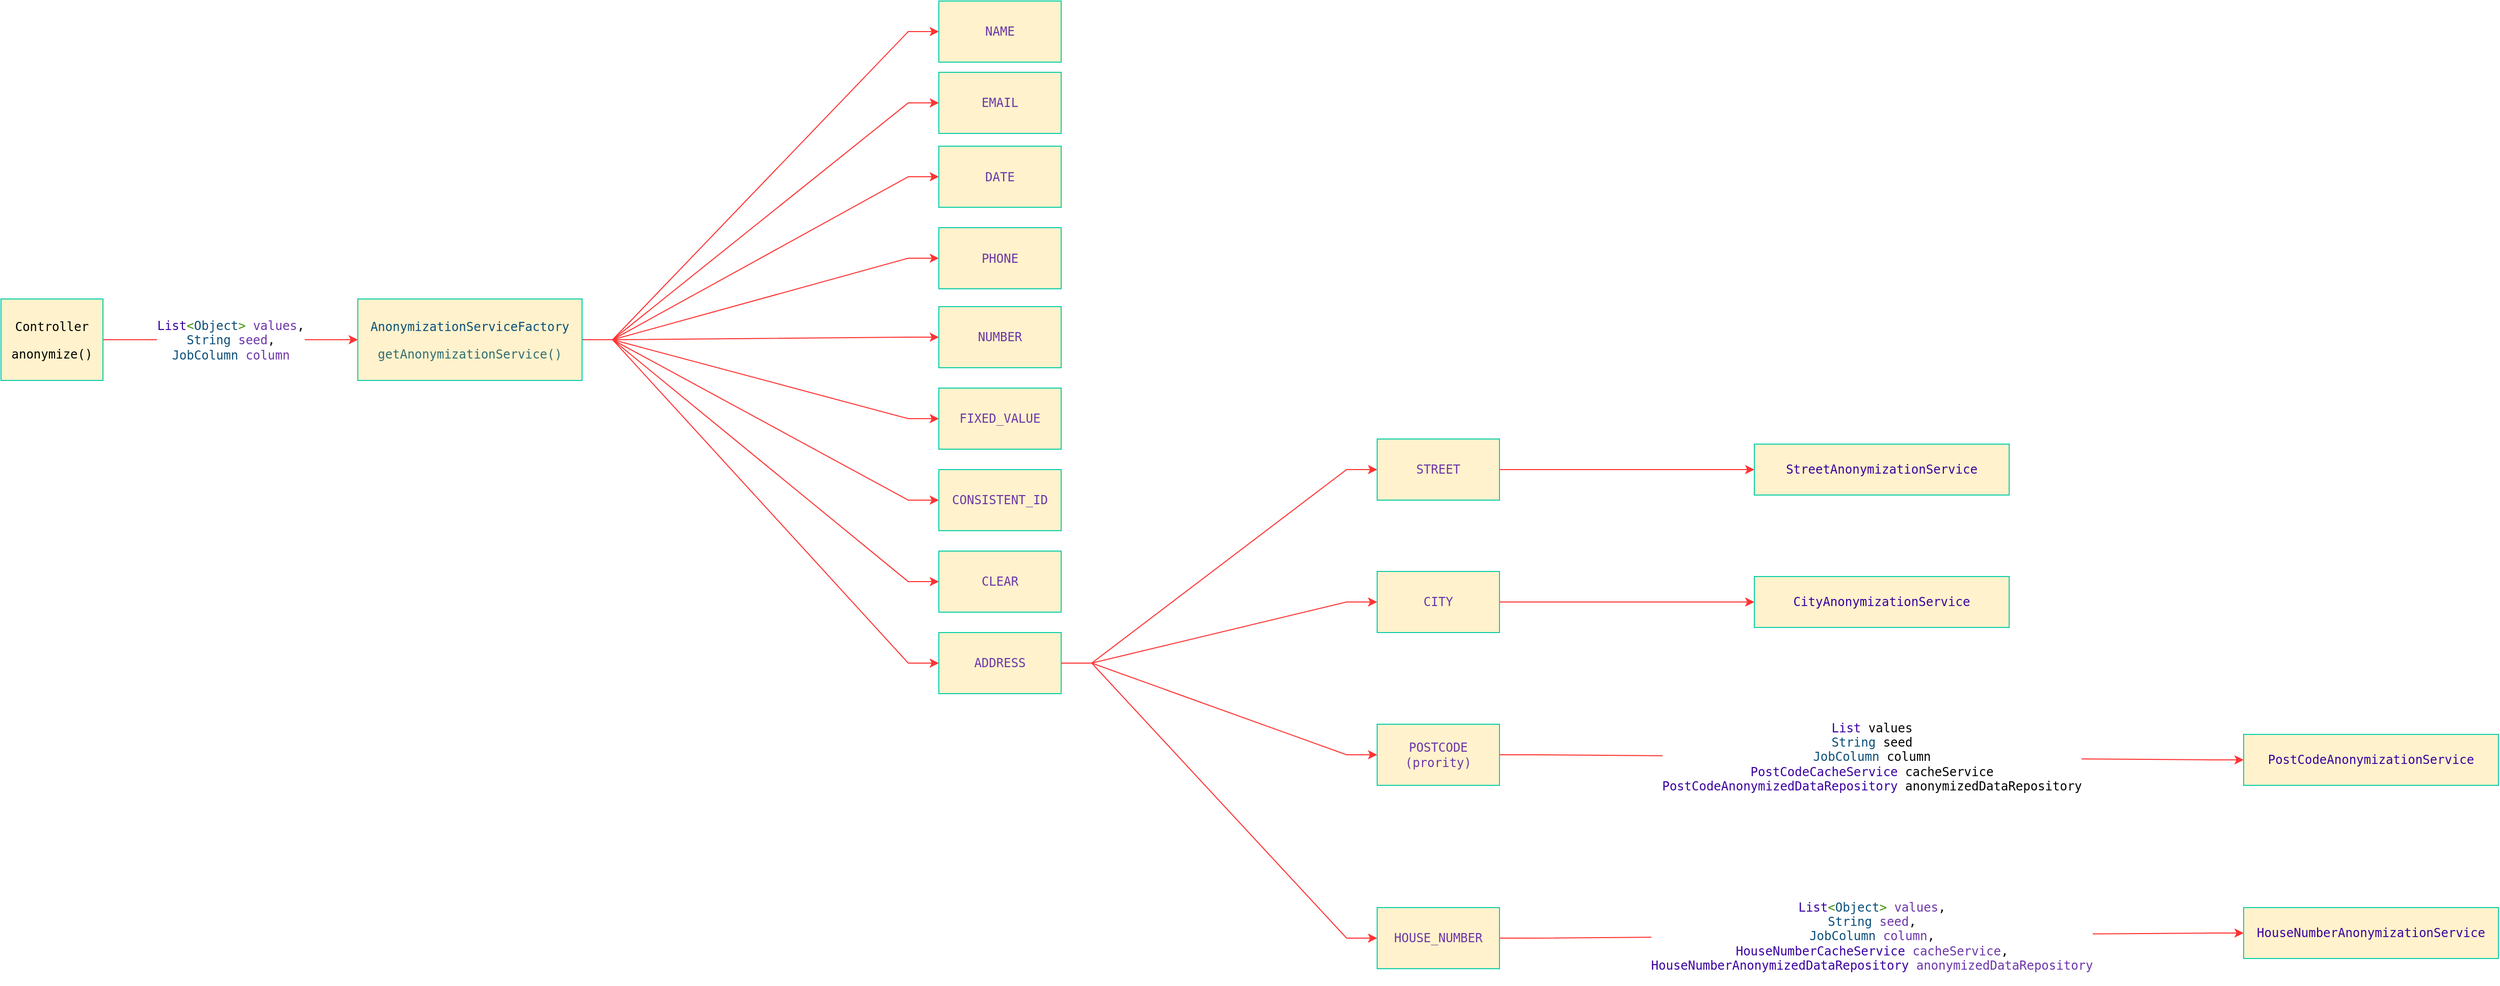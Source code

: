 <mxfile version="28.0.3">
  <diagram name="Page-1" id="nJi5U66aZ7GT4SIX_TR3">
    <mxGraphModel dx="2066" dy="1047" grid="1" gridSize="20" guides="1" tooltips="1" connect="1" arrows="1" fold="1" page="1" pageScale="1" pageWidth="25000" pageHeight="10000" math="0" shadow="0">
      <root>
        <mxCell id="0" />
        <mxCell id="1" parent="0" />
        <mxCell id="ptdtlOR35usIGfbwmJ5l-7" value="&lt;div style=&quot;background-color:#ffffff;color:#000000&quot;&gt;&lt;pre style=&quot;font-family:&#39;Monaco&#39;,monospace;font-size:9.0pt;&quot;&gt;&lt;span style=&quot;color:#3900a0;&quot;&gt;List&lt;/span&gt;&lt;span style=&quot;color:#3f9101;&quot;&gt;&amp;lt;&lt;/span&gt;&lt;span style=&quot;color:#0b4f79;&quot;&gt;Object&lt;/span&gt;&lt;span style=&quot;color:#3f9101;&quot;&gt;&amp;gt; &lt;/span&gt;&lt;span style=&quot;color:#6c36a9;&quot;&gt;values&lt;/span&gt;,&lt;br&gt;&lt;span style=&quot;color:#0b4f79;&quot;&gt;String &lt;/span&gt;&lt;span style=&quot;color:#6c36a9;&quot;&gt;seed&lt;/span&gt;,&lt;br&gt;&lt;span style=&quot;color:#0b4f79;&quot;&gt;JobColumn &lt;/span&gt;&lt;span style=&quot;color:#6c36a9;&quot;&gt;column&lt;/span&gt;&lt;/pre&gt;&lt;/div&gt;" style="edgeStyle=orthogonalEdgeStyle;shape=connector;rounded=0;orthogonalLoop=1;jettySize=auto;html=1;strokeColor=#FF3333;align=center;verticalAlign=middle;fontFamily=Lucida Console;fontSize=24;fontColor=default;labelBorderColor=none;labelBackgroundColor=default;endArrow=classic;" parent="1" source="ptdtlOR35usIGfbwmJ5l-1" target="ptdtlOR35usIGfbwmJ5l-6" edge="1">
          <mxGeometry relative="1" as="geometry" />
        </mxCell>
        <mxCell id="ptdtlOR35usIGfbwmJ5l-1" value="&lt;pre style=&quot;font-family: Monaco, monospace; font-size: 9pt;&quot;&gt;&lt;font style=&quot;color: rgb(0, 0, 0);&quot;&gt;Controller&lt;/font&gt;&lt;/pre&gt;&lt;pre style=&quot;font-family: Monaco, monospace; font-size: 9pt;&quot;&gt;anonymize()&lt;/pre&gt;" style="rounded=0;whiteSpace=wrap;html=1;fontSize=24;fontFamily=Lucida Console;fillColor=#fff2cc;strokeColor=light-dark(#0dcea8, #6d5100);labelBorderColor=none;" parent="1" vertex="1">
          <mxGeometry x="420" y="1742.5" width="100" height="80" as="geometry" />
        </mxCell>
        <mxCell id="ptdtlOR35usIGfbwmJ5l-11" value="" style="edgeStyle=entityRelationEdgeStyle;shape=connector;rounded=0;orthogonalLoop=1;jettySize=auto;html=1;strokeColor=#FF3333;align=center;verticalAlign=middle;fontFamily=Lucida Console;fontSize=24;fontColor=default;labelBorderColor=none;labelBackgroundColor=default;endArrow=classic;" parent="1" source="ptdtlOR35usIGfbwmJ5l-6" target="ptdtlOR35usIGfbwmJ5l-10" edge="1">
          <mxGeometry relative="1" as="geometry" />
        </mxCell>
        <mxCell id="ptdtlOR35usIGfbwmJ5l-13" value="" style="edgeStyle=entityRelationEdgeStyle;shape=connector;rounded=0;orthogonalLoop=1;jettySize=auto;html=1;strokeColor=#FF3333;align=center;verticalAlign=middle;fontFamily=Lucida Console;fontSize=24;fontColor=default;labelBorderColor=none;labelBackgroundColor=default;endArrow=classic;" parent="1" source="ptdtlOR35usIGfbwmJ5l-6" target="ptdtlOR35usIGfbwmJ5l-12" edge="1">
          <mxGeometry relative="1" as="geometry" />
        </mxCell>
        <mxCell id="ptdtlOR35usIGfbwmJ5l-15" value="" style="edgeStyle=entityRelationEdgeStyle;shape=connector;rounded=0;orthogonalLoop=1;jettySize=auto;html=1;strokeColor=#FF3333;align=center;verticalAlign=middle;fontFamily=Lucida Console;fontSize=24;fontColor=default;labelBorderColor=none;labelBackgroundColor=default;endArrow=classic;" parent="1" source="ptdtlOR35usIGfbwmJ5l-6" target="ptdtlOR35usIGfbwmJ5l-14" edge="1">
          <mxGeometry relative="1" as="geometry" />
        </mxCell>
        <mxCell id="ptdtlOR35usIGfbwmJ5l-17" value="" style="edgeStyle=entityRelationEdgeStyle;shape=connector;rounded=0;orthogonalLoop=1;jettySize=auto;html=1;strokeColor=#FF3333;align=center;verticalAlign=middle;fontFamily=Lucida Console;fontSize=24;fontColor=default;labelBorderColor=none;labelBackgroundColor=default;endArrow=classic;" parent="1" source="ptdtlOR35usIGfbwmJ5l-6" target="ptdtlOR35usIGfbwmJ5l-16" edge="1">
          <mxGeometry relative="1" as="geometry" />
        </mxCell>
        <mxCell id="ptdtlOR35usIGfbwmJ5l-19" value="" style="edgeStyle=entityRelationEdgeStyle;shape=connector;rounded=0;orthogonalLoop=1;jettySize=auto;html=1;strokeColor=#FF3333;align=center;verticalAlign=middle;fontFamily=Lucida Console;fontSize=24;fontColor=default;labelBorderColor=none;labelBackgroundColor=default;endArrow=classic;" parent="1" source="ptdtlOR35usIGfbwmJ5l-6" target="ptdtlOR35usIGfbwmJ5l-18" edge="1">
          <mxGeometry relative="1" as="geometry" />
        </mxCell>
        <mxCell id="ptdtlOR35usIGfbwmJ5l-21" value="" style="edgeStyle=entityRelationEdgeStyle;shape=connector;rounded=0;orthogonalLoop=1;jettySize=auto;html=1;strokeColor=#FF3333;align=center;verticalAlign=middle;fontFamily=Lucida Console;fontSize=24;fontColor=default;labelBorderColor=none;labelBackgroundColor=default;endArrow=classic;" parent="1" source="ptdtlOR35usIGfbwmJ5l-6" target="ptdtlOR35usIGfbwmJ5l-20" edge="1">
          <mxGeometry relative="1" as="geometry" />
        </mxCell>
        <mxCell id="ptdtlOR35usIGfbwmJ5l-23" value="" style="edgeStyle=entityRelationEdgeStyle;shape=connector;rounded=0;orthogonalLoop=1;jettySize=auto;html=1;strokeColor=#FF3333;align=center;verticalAlign=middle;fontFamily=Lucida Console;fontSize=24;fontColor=default;labelBorderColor=none;labelBackgroundColor=default;endArrow=classic;" parent="1" source="ptdtlOR35usIGfbwmJ5l-6" target="ptdtlOR35usIGfbwmJ5l-22" edge="1">
          <mxGeometry relative="1" as="geometry" />
        </mxCell>
        <mxCell id="ptdtlOR35usIGfbwmJ5l-25" value="" style="edgeStyle=entityRelationEdgeStyle;shape=connector;rounded=0;orthogonalLoop=1;jettySize=auto;html=1;strokeColor=#FF3333;align=center;verticalAlign=middle;fontFamily=Lucida Console;fontSize=24;fontColor=default;labelBorderColor=none;labelBackgroundColor=default;endArrow=classic;" parent="1" source="ptdtlOR35usIGfbwmJ5l-6" target="ptdtlOR35usIGfbwmJ5l-24" edge="1">
          <mxGeometry relative="1" as="geometry" />
        </mxCell>
        <mxCell id="ptdtlOR35usIGfbwmJ5l-27" value="" style="edgeStyle=entityRelationEdgeStyle;shape=connector;rounded=0;orthogonalLoop=1;jettySize=auto;html=1;strokeColor=#FF3333;align=center;verticalAlign=middle;fontFamily=Lucida Console;fontSize=24;fontColor=default;labelBorderColor=none;labelBackgroundColor=default;endArrow=classic;" parent="1" source="ptdtlOR35usIGfbwmJ5l-6" target="ptdtlOR35usIGfbwmJ5l-26" edge="1">
          <mxGeometry relative="1" as="geometry" />
        </mxCell>
        <mxCell id="ptdtlOR35usIGfbwmJ5l-6" value="&lt;div&gt;&lt;pre style=&quot;font-family: Monaco, monospace; font-size: 9pt;&quot;&gt;&lt;span style=&quot;color: rgb(50, 109, 116);&quot;&gt;&lt;div style=&quot;color: rgb(0, 0, 0);&quot;&gt;&lt;pre style=&quot;font-family: Monaco, monospace; font-size: 9pt;&quot;&gt;&lt;span style=&quot;color: rgb(11, 79, 121);&quot;&gt;AnonymizationServiceFactory&lt;/span&gt;&lt;/pre&gt;&lt;/div&gt;&lt;/span&gt;&lt;/pre&gt;&lt;pre style=&quot;font-family: Monaco, monospace; font-size: 9pt;&quot;&gt;&lt;span style=&quot;color: rgb(50, 109, 116);&quot;&gt;getAnonymizationService()&lt;/span&gt;&lt;/pre&gt;&lt;/div&gt;" style="rounded=0;whiteSpace=wrap;html=1;fontSize=24;fontFamily=Lucida Console;fillColor=#fff2cc;strokeColor=light-dark(#0dcea8, #6d5100);labelBorderColor=none;" parent="1" vertex="1">
          <mxGeometry x="770" y="1742.5" width="220" height="80" as="geometry" />
        </mxCell>
        <mxCell id="ptdtlOR35usIGfbwmJ5l-10" value="&lt;div&gt;&lt;pre style=&quot;font-family: Monaco, monospace; font-size: 9pt;&quot;&gt;&lt;span style=&quot;color: rgb(108, 54, 169);&quot;&gt;NAME&lt;/span&gt;&lt;/pre&gt;&lt;/div&gt;" style="whiteSpace=wrap;html=1;fontSize=24;fontFamily=Lucida Console;fillColor=#fff2cc;strokeColor=light-dark(#0dcea8, #6d5100);rounded=0;labelBorderColor=none;" parent="1" vertex="1">
          <mxGeometry x="1340" y="1450" width="120" height="60" as="geometry" />
        </mxCell>
        <mxCell id="ptdtlOR35usIGfbwmJ5l-12" value="&lt;div style=&quot;&quot;&gt;&lt;pre style=&quot;font-family: Monaco, monospace; font-size: 9pt;&quot;&gt;&lt;span style=&quot;color: rgb(108, 54, 169);&quot;&gt;EMAIL&lt;/span&gt;&lt;/pre&gt;&lt;/div&gt;" style="whiteSpace=wrap;html=1;fontSize=24;fontFamily=Lucida Console;fillColor=#fff2cc;strokeColor=light-dark(#0dcea8, #6d5100);rounded=0;labelBorderColor=none;" parent="1" vertex="1">
          <mxGeometry x="1340" y="1520" width="120" height="60" as="geometry" />
        </mxCell>
        <mxCell id="ptdtlOR35usIGfbwmJ5l-14" value="&lt;div style=&quot;&quot;&gt;&lt;pre style=&quot;font-family: Monaco, monospace; font-size: 9pt;&quot;&gt;&lt;span style=&quot;color: rgb(108, 54, 169);&quot;&gt;DATE&lt;/span&gt;&lt;/pre&gt;&lt;/div&gt;" style="whiteSpace=wrap;html=1;fontSize=24;fontFamily=Lucida Console;fillColor=#fff2cc;strokeColor=light-dark(#0dcea8, #6d5100);rounded=0;labelBorderColor=none;" parent="1" vertex="1">
          <mxGeometry x="1340" y="1592.5" width="120" height="60" as="geometry" />
        </mxCell>
        <mxCell id="ptdtlOR35usIGfbwmJ5l-16" value="&lt;div style=&quot;&quot;&gt;&lt;pre style=&quot;font-family: Monaco, monospace; font-size: 9pt;&quot;&gt;&lt;span style=&quot;color: rgb(108, 54, 169);&quot;&gt;PHONE&lt;/span&gt;&lt;/pre&gt;&lt;/div&gt;" style="whiteSpace=wrap;html=1;fontSize=24;fontFamily=Lucida Console;fillColor=#fff2cc;strokeColor=light-dark(#0dcea8, #6d5100);rounded=0;labelBorderColor=none;" parent="1" vertex="1">
          <mxGeometry x="1340" y="1672.5" width="120" height="60" as="geometry" />
        </mxCell>
        <mxCell id="ptdtlOR35usIGfbwmJ5l-18" value="&lt;div style=&quot;&quot;&gt;&lt;pre style=&quot;font-family: Monaco, monospace; font-size: 9pt;&quot;&gt;&lt;span style=&quot;color: rgb(108, 54, 169);&quot;&gt;NUMBER&lt;/span&gt;&lt;/pre&gt;&lt;/div&gt;" style="whiteSpace=wrap;html=1;fontSize=24;fontFamily=Lucida Console;fillColor=#fff2cc;strokeColor=light-dark(#0dcea8, #6d5100);rounded=0;labelBorderColor=none;" parent="1" vertex="1">
          <mxGeometry x="1340" y="1750" width="120" height="60" as="geometry" />
        </mxCell>
        <mxCell id="ptdtlOR35usIGfbwmJ5l-20" value="&lt;div style=&quot;&quot;&gt;&lt;pre style=&quot;font-family: Monaco, monospace; font-size: 9pt;&quot;&gt;&lt;span style=&quot;color: rgb(108, 54, 169);&quot;&gt;FIXED_VALUE&lt;/span&gt;&lt;/pre&gt;&lt;/div&gt;" style="whiteSpace=wrap;html=1;fontSize=24;fontFamily=Lucida Console;fillColor=#fff2cc;strokeColor=light-dark(#0dcea8, #6d5100);rounded=0;labelBorderColor=none;" parent="1" vertex="1">
          <mxGeometry x="1340" y="1830" width="120" height="60" as="geometry" />
        </mxCell>
        <mxCell id="ptdtlOR35usIGfbwmJ5l-22" value="&lt;div style=&quot;&quot;&gt;&lt;pre style=&quot;font-family: Monaco, monospace; font-size: 9pt;&quot;&gt;&lt;span style=&quot;color: rgb(108, 54, 169);&quot;&gt;CONSISTENT_ID&lt;/span&gt;&lt;/pre&gt;&lt;/div&gt;" style="whiteSpace=wrap;html=1;fontSize=24;fontFamily=Lucida Console;fillColor=#fff2cc;strokeColor=light-dark(#0dcea8, #6d5100);rounded=0;labelBorderColor=none;" parent="1" vertex="1">
          <mxGeometry x="1340" y="1910" width="120" height="60" as="geometry" />
        </mxCell>
        <mxCell id="ptdtlOR35usIGfbwmJ5l-24" value="&lt;div style=&quot;&quot;&gt;&lt;pre style=&quot;font-family: Monaco, monospace; font-size: 9pt;&quot;&gt;&lt;span style=&quot;color: rgb(108, 54, 169);&quot;&gt;CLEAR&lt;/span&gt;&lt;/pre&gt;&lt;/div&gt;" style="whiteSpace=wrap;html=1;fontSize=24;fontFamily=Lucida Console;fillColor=#fff2cc;strokeColor=light-dark(#0dcea8, #6d5100);rounded=0;labelBorderColor=none;" parent="1" vertex="1">
          <mxGeometry x="1340" y="1990" width="120" height="60" as="geometry" />
        </mxCell>
        <mxCell id="ptdtlOR35usIGfbwmJ5l-26" value="&lt;div style=&quot;&quot;&gt;&lt;pre style=&quot;font-family: Monaco, monospace; font-size: 9pt;&quot;&gt;&lt;span style=&quot;color: rgb(108, 54, 169);&quot;&gt;ADDRESS&lt;/span&gt;&lt;/pre&gt;&lt;/div&gt;" style="whiteSpace=wrap;html=1;fontSize=24;fontFamily=Lucida Console;fillColor=#fff2cc;strokeColor=light-dark(#0dcea8, #6d5100);rounded=0;labelBorderColor=none;" parent="1" vertex="1">
          <mxGeometry x="1340" y="2070" width="120" height="60" as="geometry" />
        </mxCell>
        <mxCell id="ptdtlOR35usIGfbwmJ5l-37" value="" style="edgeStyle=entityRelationEdgeStyle;shape=connector;rounded=0;orthogonalLoop=1;jettySize=auto;html=1;strokeColor=#FF3333;align=center;verticalAlign=middle;fontFamily=Lucida Console;fontSize=24;fontColor=default;labelBorderColor=none;labelBackgroundColor=default;endArrow=classic;" parent="1" source="ptdtlOR35usIGfbwmJ5l-28" target="ptdtlOR35usIGfbwmJ5l-36" edge="1">
          <mxGeometry relative="1" as="geometry" />
        </mxCell>
        <mxCell id="ptdtlOR35usIGfbwmJ5l-28" value="&lt;div style=&quot;&quot;&gt;&lt;pre style=&quot;font-family: Monaco, monospace; font-size: 9pt;&quot;&gt;&lt;div&gt;&lt;pre style=&quot;font-family: Monaco, monospace; font-size: 9pt;&quot;&gt;&lt;span style=&quot;color: rgb(108, 54, 169);&quot;&gt;STREET&lt;/span&gt;&lt;/pre&gt;&lt;/div&gt;&lt;/pre&gt;&lt;/div&gt;" style="whiteSpace=wrap;html=1;fontSize=24;fontFamily=Lucida Console;fillColor=#fff2cc;strokeColor=light-dark(#0dcea8, #6d5100);rounded=0;labelBorderColor=none;" parent="1" vertex="1">
          <mxGeometry x="1770" y="1880" width="120" height="60" as="geometry" />
        </mxCell>
        <mxCell id="ptdtlOR35usIGfbwmJ5l-39" value="" style="edgeStyle=entityRelationEdgeStyle;shape=connector;rounded=0;orthogonalLoop=1;jettySize=auto;html=1;strokeColor=#FF3333;align=center;verticalAlign=middle;fontFamily=Lucida Console;fontSize=24;fontColor=default;labelBorderColor=none;labelBackgroundColor=default;endArrow=classic;" parent="1" source="ptdtlOR35usIGfbwmJ5l-29" target="ptdtlOR35usIGfbwmJ5l-38" edge="1">
          <mxGeometry relative="1" as="geometry" />
        </mxCell>
        <mxCell id="ptdtlOR35usIGfbwmJ5l-29" value="&lt;div style=&quot;&quot;&gt;&lt;pre style=&quot;font-family: Monaco, monospace; font-size: 9pt;&quot;&gt;&lt;div style=&quot;&quot;&gt;&lt;pre style=&quot;font-family: Monaco, monospace; font-size: 9pt;&quot;&gt;&lt;span style=&quot;color: rgb(108, 54, 169);&quot;&gt;CITY&lt;/span&gt;&lt;/pre&gt;&lt;/div&gt;&lt;/pre&gt;&lt;/div&gt;" style="whiteSpace=wrap;html=1;fontSize=24;fontFamily=Lucida Console;fillColor=#fff2cc;strokeColor=light-dark(#0dcea8, #6d5100);rounded=0;labelBorderColor=none;" parent="1" vertex="1">
          <mxGeometry x="1770" y="2010" width="120" height="60" as="geometry" />
        </mxCell>
        <mxCell id="ptdtlOR35usIGfbwmJ5l-41" value="&lt;div style=&quot;background-color:#ffffff;color:#000000&quot;&gt;&lt;pre style=&quot;font-family:&#39;Monaco&#39;,monospace;font-size:9.0pt;&quot;&gt;&lt;span style=&quot;color:#3900a0;&quot;&gt;List &lt;/span&gt;values&lt;br&gt;&lt;span style=&quot;color:#0b4f79;&quot;&gt;String &lt;/span&gt;seed&lt;br&gt;&lt;span style=&quot;color:#0b4f79;&quot;&gt;JobColumn &lt;/span&gt;column&lt;br&gt;&lt;span style=&quot;color:#3900a0;&quot;&gt;PostCodeCacheService &lt;/span&gt;cacheService&lt;br&gt;&lt;span style=&quot;color:#3900a0;&quot;&gt;PostCodeAnonymizedDataRepository &lt;/span&gt;anonymizedDataRepository&lt;/pre&gt;&lt;/div&gt;" style="edgeStyle=entityRelationEdgeStyle;shape=connector;rounded=0;orthogonalLoop=1;jettySize=auto;html=1;strokeColor=#FF3333;align=center;verticalAlign=middle;fontFamily=Lucida Console;fontSize=24;fontColor=default;labelBorderColor=none;labelBackgroundColor=default;endArrow=classic;" parent="1" source="ptdtlOR35usIGfbwmJ5l-30" target="ptdtlOR35usIGfbwmJ5l-40" edge="1">
          <mxGeometry relative="1" as="geometry" />
        </mxCell>
        <mxCell id="ptdtlOR35usIGfbwmJ5l-30" value="&lt;div style=&quot;&quot;&gt;&lt;pre style=&quot;font-family: Monaco, monospace; font-size: 9pt;&quot;&gt;&lt;div style=&quot;&quot;&gt;&lt;pre style=&quot;font-family: Monaco, monospace; font-size: 9pt;&quot;&gt;&lt;span style=&quot;color: rgb(108, 54, 169);&quot;&gt;POSTCODE&lt;br/&gt;(prority)&lt;/span&gt;&lt;/pre&gt;&lt;/div&gt;&lt;/pre&gt;&lt;/div&gt;" style="whiteSpace=wrap;html=1;fontSize=24;fontFamily=Lucida Console;fillColor=#fff2cc;strokeColor=light-dark(#0dcea8, #6d5100);rounded=0;labelBorderColor=none;" parent="1" vertex="1">
          <mxGeometry x="1770" y="2160" width="120" height="60" as="geometry" />
        </mxCell>
        <mxCell id="ptdtlOR35usIGfbwmJ5l-43" value="&lt;div style=&quot;background-color:#ffffff;color:#000000&quot;&gt;&lt;pre style=&quot;font-family:&#39;Monaco&#39;,monospace;font-size:9.0pt;&quot;&gt;&lt;span style=&quot;color:#3900a0;&quot;&gt;List&lt;/span&gt;&lt;span style=&quot;color:#3f9101;&quot;&gt;&amp;lt;&lt;/span&gt;&lt;span style=&quot;color:#0b4f79;&quot;&gt;Object&lt;/span&gt;&lt;span style=&quot;color:#3f9101;&quot;&gt;&amp;gt; &lt;/span&gt;&lt;span style=&quot;color:#6c36a9;&quot;&gt;values&lt;/span&gt;,&lt;br&gt;&lt;span style=&quot;color:#0b4f79;&quot;&gt;String &lt;/span&gt;&lt;span style=&quot;color:#6c36a9;&quot;&gt;seed&lt;/span&gt;,&lt;br&gt;&lt;span style=&quot;color:#0b4f79;&quot;&gt;JobColumn &lt;/span&gt;&lt;span style=&quot;color:#6c36a9;&quot;&gt;column&lt;/span&gt;,&lt;br&gt;&lt;span style=&quot;color:#3900a0;&quot;&gt;HouseNumberCacheService &lt;/span&gt;&lt;span style=&quot;color:#6c36a9;&quot;&gt;cacheService&lt;/span&gt;,&lt;br&gt;&lt;span style=&quot;color:#3900a0;&quot;&gt;HouseNumberAnonymizedDataRepository &lt;/span&gt;&lt;span style=&quot;color:#6c36a9;&quot;&gt;anonymizedDataRepository&lt;/span&gt;&lt;/pre&gt;&lt;/div&gt;" style="edgeStyle=entityRelationEdgeStyle;shape=connector;rounded=0;orthogonalLoop=1;jettySize=auto;html=1;strokeColor=#FF3333;align=center;verticalAlign=middle;fontFamily=Lucida Console;fontSize=24;fontColor=default;labelBorderColor=none;labelBackgroundColor=default;endArrow=classic;" parent="1" source="ptdtlOR35usIGfbwmJ5l-31" target="ptdtlOR35usIGfbwmJ5l-42" edge="1">
          <mxGeometry relative="1" as="geometry" />
        </mxCell>
        <mxCell id="ptdtlOR35usIGfbwmJ5l-31" value="&lt;div style=&quot;&quot;&gt;&lt;pre style=&quot;font-family: Monaco, monospace; font-size: 9pt;&quot;&gt;&lt;div style=&quot;&quot;&gt;&lt;pre style=&quot;font-family: Monaco, monospace; font-size: 9pt;&quot;&gt;&lt;span style=&quot;color: rgb(108, 54, 169);&quot;&gt;HOUSE_NUMBER&lt;/span&gt;&lt;/pre&gt;&lt;/div&gt;&lt;/pre&gt;&lt;/div&gt;" style="whiteSpace=wrap;html=1;fontSize=24;fontFamily=Lucida Console;fillColor=#fff2cc;strokeColor=light-dark(#0dcea8, #6d5100);rounded=0;labelBorderColor=none;" parent="1" vertex="1">
          <mxGeometry x="1770" y="2340" width="120" height="60" as="geometry" />
        </mxCell>
        <mxCell id="ptdtlOR35usIGfbwmJ5l-32" value="" style="endArrow=classic;html=1;rounded=0;strokeColor=#FF3333;align=center;verticalAlign=middle;fontFamily=Lucida Console;fontSize=24;fontColor=default;labelBorderColor=none;labelBackgroundColor=default;edgeStyle=entityRelationEdgeStyle;exitX=1;exitY=0.5;exitDx=0;exitDy=0;entryX=0;entryY=0.5;entryDx=0;entryDy=0;" parent="1" source="ptdtlOR35usIGfbwmJ5l-26" target="ptdtlOR35usIGfbwmJ5l-28" edge="1">
          <mxGeometry width="50" height="50" relative="1" as="geometry">
            <mxPoint x="1640" y="2000" as="sourcePoint" />
            <mxPoint x="1690" y="1950" as="targetPoint" />
          </mxGeometry>
        </mxCell>
        <mxCell id="ptdtlOR35usIGfbwmJ5l-33" value="" style="endArrow=classic;html=1;rounded=0;strokeColor=#FF3333;align=center;verticalAlign=middle;fontFamily=Lucida Console;fontSize=24;fontColor=default;labelBorderColor=none;labelBackgroundColor=default;edgeStyle=entityRelationEdgeStyle;exitX=1;exitY=0.5;exitDx=0;exitDy=0;entryX=0;entryY=0.5;entryDx=0;entryDy=0;" parent="1" source="ptdtlOR35usIGfbwmJ5l-26" target="ptdtlOR35usIGfbwmJ5l-29" edge="1">
          <mxGeometry width="50" height="50" relative="1" as="geometry">
            <mxPoint x="1580" y="2360" as="sourcePoint" />
            <mxPoint x="1900" y="2110" as="targetPoint" />
          </mxGeometry>
        </mxCell>
        <mxCell id="ptdtlOR35usIGfbwmJ5l-34" value="" style="endArrow=classic;html=1;rounded=0;strokeColor=#FF3333;align=center;verticalAlign=middle;fontFamily=Lucida Console;fontSize=24;fontColor=default;labelBorderColor=none;labelBackgroundColor=default;edgeStyle=entityRelationEdgeStyle;exitX=1;exitY=0.5;exitDx=0;exitDy=0;entryX=0;entryY=0.5;entryDx=0;entryDy=0;" parent="1" source="ptdtlOR35usIGfbwmJ5l-26" target="ptdtlOR35usIGfbwmJ5l-30" edge="1">
          <mxGeometry width="50" height="50" relative="1" as="geometry">
            <mxPoint x="1730" y="2200" as="sourcePoint" />
            <mxPoint x="2050" y="2030" as="targetPoint" />
          </mxGeometry>
        </mxCell>
        <mxCell id="ptdtlOR35usIGfbwmJ5l-35" value="" style="endArrow=classic;html=1;rounded=0;strokeColor=#FF3333;align=center;verticalAlign=middle;fontFamily=Lucida Console;fontSize=24;fontColor=default;labelBorderColor=none;labelBackgroundColor=default;edgeStyle=entityRelationEdgeStyle;exitX=1;exitY=0.5;exitDx=0;exitDy=0;entryX=0;entryY=0.5;entryDx=0;entryDy=0;" parent="1" source="ptdtlOR35usIGfbwmJ5l-26" target="ptdtlOR35usIGfbwmJ5l-31" edge="1">
          <mxGeometry width="50" height="50" relative="1" as="geometry">
            <mxPoint x="1640" y="2200" as="sourcePoint" />
            <mxPoint x="1960" y="2110" as="targetPoint" />
          </mxGeometry>
        </mxCell>
        <mxCell id="ptdtlOR35usIGfbwmJ5l-36" value="&lt;div style=&quot;&quot;&gt;&lt;pre style=&quot;font-family: Monaco, monospace; font-size: 9pt;&quot;&gt;&lt;span style=&quot;color: rgb(57, 0, 160);&quot;&gt;StreetAnonymizationService&lt;/span&gt;&lt;/pre&gt;&lt;/div&gt;" style="whiteSpace=wrap;html=1;fontSize=24;fontFamily=Lucida Console;fillColor=#fff2cc;strokeColor=light-dark(#0dcea8, #6d5100);rounded=0;labelBorderColor=none;" parent="1" vertex="1">
          <mxGeometry x="2140" y="1885" width="250" height="50" as="geometry" />
        </mxCell>
        <mxCell id="ptdtlOR35usIGfbwmJ5l-38" value="&lt;div style=&quot;&quot;&gt;&lt;pre style=&quot;font-family: Monaco, monospace; font-size: 9pt;&quot;&gt;&lt;span style=&quot;color: rgb(57, 0, 160);&quot;&gt;CityAnonymizationService&lt;/span&gt;&lt;/pre&gt;&lt;/div&gt;" style="whiteSpace=wrap;html=1;fontSize=24;fontFamily=Lucida Console;fillColor=#fff2cc;strokeColor=light-dark(#0dcea8, #6d5100);rounded=0;labelBorderColor=none;" parent="1" vertex="1">
          <mxGeometry x="2140" y="2015" width="250" height="50" as="geometry" />
        </mxCell>
        <mxCell id="ptdtlOR35usIGfbwmJ5l-40" value="&lt;div style=&quot;&quot;&gt;&lt;pre style=&quot;font-family: Monaco, monospace; font-size: 9pt;&quot;&gt;&lt;span style=&quot;color: rgb(57, 0, 160);&quot;&gt;PostCodeAnonymizationService&lt;/span&gt;&lt;/pre&gt;&lt;/div&gt;" style="whiteSpace=wrap;html=1;fontSize=24;fontFamily=Lucida Console;fillColor=#fff2cc;strokeColor=light-dark(#0dcea8, #6d5100);rounded=0;labelBorderColor=none;" parent="1" vertex="1">
          <mxGeometry x="2620" y="2170" width="250" height="50" as="geometry" />
        </mxCell>
        <mxCell id="ptdtlOR35usIGfbwmJ5l-42" value="&lt;div style=&quot;&quot;&gt;&lt;pre style=&quot;font-family: Monaco, monospace; font-size: 9pt;&quot;&gt;&lt;span style=&quot;color: rgb(57, 0, 160);&quot;&gt;HouseNumberAnonymizationService&lt;/span&gt;&lt;/pre&gt;&lt;/div&gt;" style="whiteSpace=wrap;html=1;fontSize=24;fontFamily=Lucida Console;fillColor=#fff2cc;strokeColor=light-dark(#0dcea8, #6d5100);rounded=0;labelBorderColor=none;" parent="1" vertex="1">
          <mxGeometry x="2620" y="2340" width="250" height="50" as="geometry" />
        </mxCell>
      </root>
    </mxGraphModel>
  </diagram>
</mxfile>
